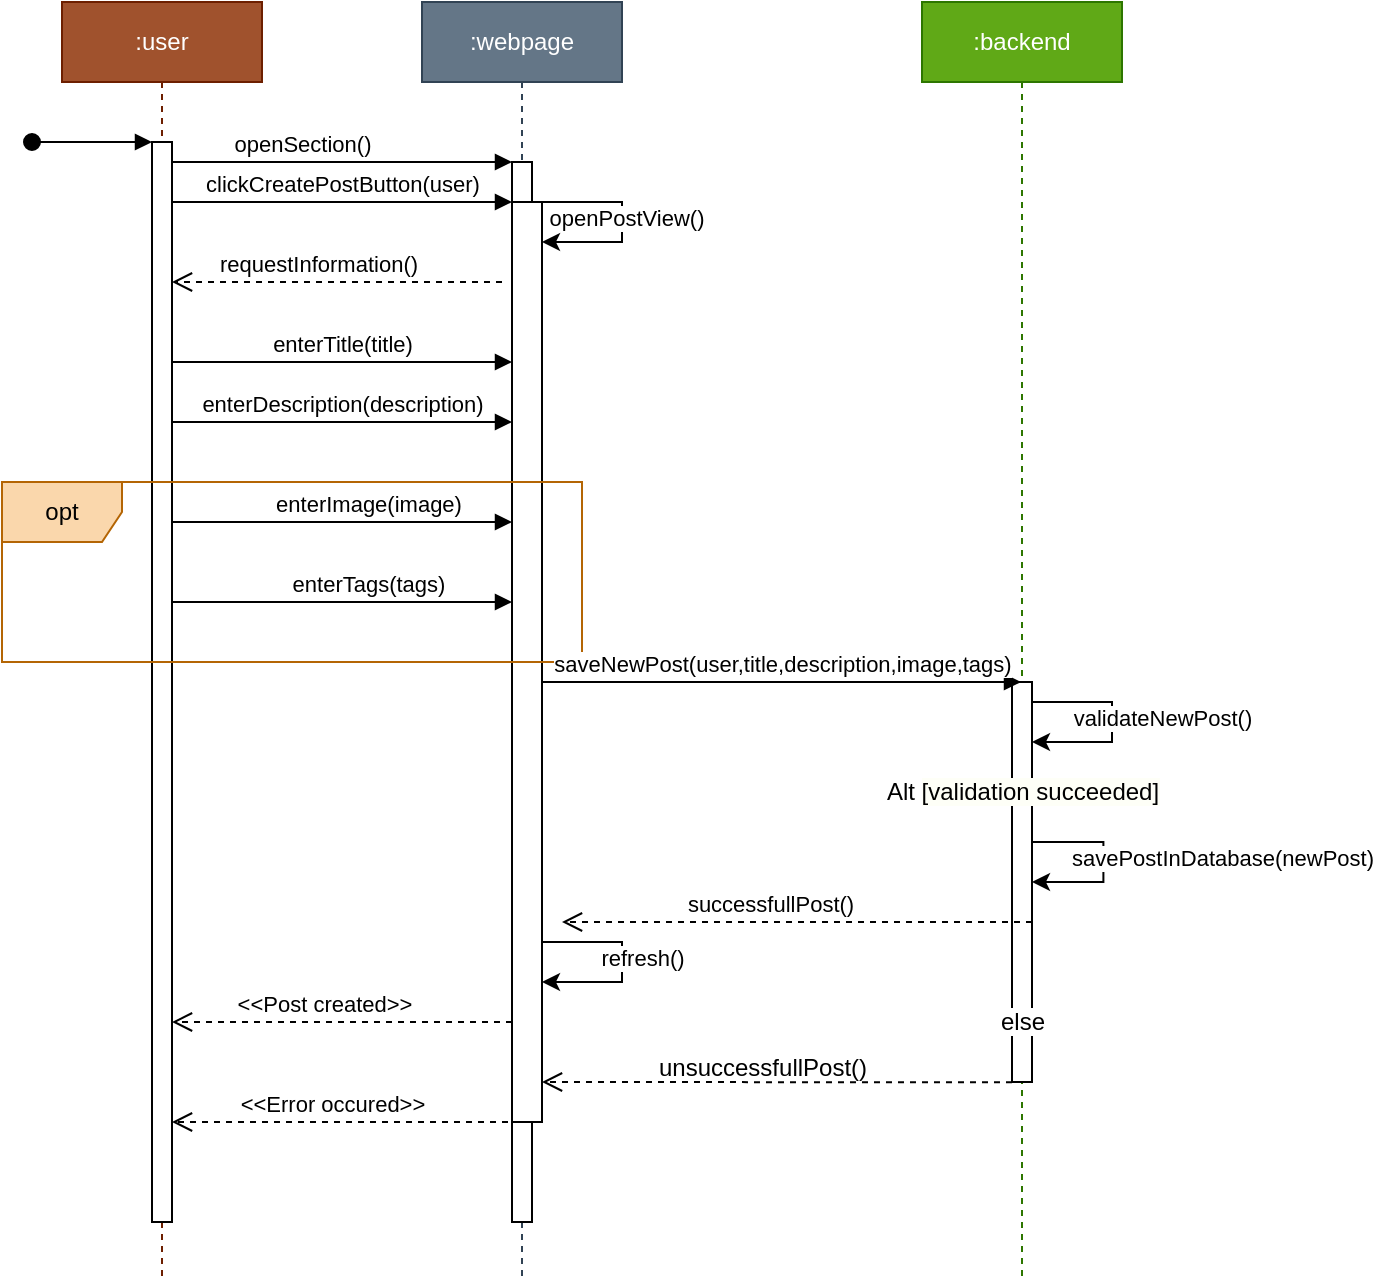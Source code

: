 <mxfile version="22.0.8" type="github">
  <diagram name="Page-1" id="2YBvvXClWsGukQMizWep">
    <mxGraphModel dx="1366" dy="718" grid="1" gridSize="10" guides="1" tooltips="1" connect="1" arrows="1" fold="1" page="1" pageScale="1" pageWidth="850" pageHeight="1100" math="0" shadow="0">
      <root>
        <mxCell id="0" />
        <mxCell id="1" parent="0" />
        <mxCell id="aM9ryv3xv72pqoxQDRHE-1" value=":user" style="shape=umlLifeline;perimeter=lifelinePerimeter;whiteSpace=wrap;html=1;container=0;dropTarget=0;collapsible=0;recursiveResize=0;outlineConnect=0;portConstraint=eastwest;newEdgeStyle={&quot;edgeStyle&quot;:&quot;elbowEdgeStyle&quot;,&quot;elbow&quot;:&quot;vertical&quot;,&quot;curved&quot;:0,&quot;rounded&quot;:0};fillColor=#a0522d;strokeColor=#6D1F00;fontColor=#ffffff;" parent="1" vertex="1">
          <mxGeometry x="40" y="40" width="100" height="640" as="geometry" />
        </mxCell>
        <mxCell id="aM9ryv3xv72pqoxQDRHE-2" value="" style="html=1;points=[];perimeter=orthogonalPerimeter;outlineConnect=0;targetShapes=umlLifeline;portConstraint=eastwest;newEdgeStyle={&quot;edgeStyle&quot;:&quot;elbowEdgeStyle&quot;,&quot;elbow&quot;:&quot;vertical&quot;,&quot;curved&quot;:0,&quot;rounded&quot;:0};" parent="aM9ryv3xv72pqoxQDRHE-1" vertex="1">
          <mxGeometry x="45" y="70" width="10" height="540" as="geometry" />
        </mxCell>
        <mxCell id="aM9ryv3xv72pqoxQDRHE-3" value="" style="html=1;verticalAlign=bottom;startArrow=oval;endArrow=block;startSize=8;edgeStyle=elbowEdgeStyle;elbow=vertical;curved=0;rounded=0;" parent="aM9ryv3xv72pqoxQDRHE-1" target="aM9ryv3xv72pqoxQDRHE-2" edge="1">
          <mxGeometry relative="1" as="geometry">
            <mxPoint x="-15" y="70" as="sourcePoint" />
          </mxGeometry>
        </mxCell>
        <mxCell id="aM9ryv3xv72pqoxQDRHE-5" value=":webpage" style="shape=umlLifeline;perimeter=lifelinePerimeter;whiteSpace=wrap;html=1;container=0;dropTarget=0;collapsible=0;recursiveResize=0;outlineConnect=0;portConstraint=eastwest;newEdgeStyle={&quot;edgeStyle&quot;:&quot;elbowEdgeStyle&quot;,&quot;elbow&quot;:&quot;vertical&quot;,&quot;curved&quot;:0,&quot;rounded&quot;:0};fillColor=#647687;strokeColor=#314354;fontColor=#ffffff;" parent="1" vertex="1">
          <mxGeometry x="220" y="40" width="100" height="640" as="geometry" />
        </mxCell>
        <mxCell id="aM9ryv3xv72pqoxQDRHE-6" value="" style="html=1;points=[];perimeter=orthogonalPerimeter;outlineConnect=0;targetShapes=umlLifeline;portConstraint=eastwest;newEdgeStyle={&quot;edgeStyle&quot;:&quot;elbowEdgeStyle&quot;,&quot;elbow&quot;:&quot;vertical&quot;,&quot;curved&quot;:0,&quot;rounded&quot;:0};" parent="aM9ryv3xv72pqoxQDRHE-5" vertex="1">
          <mxGeometry x="45" y="80" width="10" height="530" as="geometry" />
        </mxCell>
        <mxCell id="ooPW5xSbgog-zFwey2SN-3" value="" style="html=1;points=[];perimeter=orthogonalPerimeter;outlineConnect=0;targetShapes=umlLifeline;portConstraint=eastwest;newEdgeStyle={&quot;edgeStyle&quot;:&quot;elbowEdgeStyle&quot;,&quot;elbow&quot;:&quot;vertical&quot;,&quot;curved&quot;:0,&quot;rounded&quot;:0};" vertex="1" parent="aM9ryv3xv72pqoxQDRHE-5">
          <mxGeometry x="45" y="100" width="15" height="460" as="geometry" />
        </mxCell>
        <mxCell id="ooPW5xSbgog-zFwey2SN-10" value="" style="edgeStyle=none;orthogonalLoop=1;jettySize=auto;html=1;rounded=0;" edge="1" parent="aM9ryv3xv72pqoxQDRHE-5">
          <mxGeometry width="100" relative="1" as="geometry">
            <mxPoint x="60" y="100" as="sourcePoint" />
            <mxPoint x="60" y="120" as="targetPoint" />
            <Array as="points">
              <mxPoint x="100" y="100" />
              <mxPoint x="100" y="120" />
            </Array>
          </mxGeometry>
        </mxCell>
        <mxCell id="ooPW5xSbgog-zFwey2SN-18" value="openPostView()" style="edgeLabel;html=1;align=center;verticalAlign=middle;resizable=0;points=[];" vertex="1" connectable="0" parent="ooPW5xSbgog-zFwey2SN-10">
          <mxGeometry x="-0.047" y="2" relative="1" as="geometry">
            <mxPoint as="offset" />
          </mxGeometry>
        </mxCell>
        <mxCell id="aM9ryv3xv72pqoxQDRHE-7" value="openSection()" style="html=1;verticalAlign=bottom;endArrow=block;edgeStyle=elbowEdgeStyle;elbow=horizontal;curved=0;rounded=0;" parent="1" source="aM9ryv3xv72pqoxQDRHE-2" target="aM9ryv3xv72pqoxQDRHE-6" edge="1">
          <mxGeometry x="-0.235" relative="1" as="geometry">
            <mxPoint x="195" y="130" as="sourcePoint" />
            <Array as="points">
              <mxPoint x="180" y="120" />
            </Array>
            <mxPoint as="offset" />
          </mxGeometry>
        </mxCell>
        <mxCell id="V-er5pfB7dBP98jVSQV--1" value=":backend" style="shape=umlLifeline;perimeter=lifelinePerimeter;whiteSpace=wrap;html=1;container=0;dropTarget=0;collapsible=0;recursiveResize=0;outlineConnect=0;portConstraint=eastwest;newEdgeStyle={&quot;edgeStyle&quot;:&quot;elbowEdgeStyle&quot;,&quot;elbow&quot;:&quot;vertical&quot;,&quot;curved&quot;:0,&quot;rounded&quot;:0};fillColor=#60a917;fontColor=#ffffff;strokeColor=#2D7600;" parent="1" vertex="1">
          <mxGeometry x="470" y="40" width="100" height="640" as="geometry" />
        </mxCell>
        <mxCell id="V-er5pfB7dBP98jVSQV--2" value="" style="html=1;points=[];perimeter=orthogonalPerimeter;outlineConnect=0;targetShapes=umlLifeline;portConstraint=eastwest;newEdgeStyle={&quot;edgeStyle&quot;:&quot;elbowEdgeStyle&quot;,&quot;elbow&quot;:&quot;vertical&quot;,&quot;curved&quot;:0,&quot;rounded&quot;:0};" parent="V-er5pfB7dBP98jVSQV--1" vertex="1">
          <mxGeometry x="45" y="340" width="10" height="200" as="geometry" />
        </mxCell>
        <mxCell id="ooPW5xSbgog-zFwey2SN-28" value="" style="edgeStyle=none;orthogonalLoop=1;jettySize=auto;html=1;rounded=0;" edge="1" parent="V-er5pfB7dBP98jVSQV--1" source="V-er5pfB7dBP98jVSQV--2" target="V-er5pfB7dBP98jVSQV--2">
          <mxGeometry width="100" relative="1" as="geometry">
            <mxPoint x="60" y="420" as="sourcePoint" />
            <mxPoint x="60" y="440" as="targetPoint" />
            <Array as="points">
              <mxPoint x="90.7" y="420" />
              <mxPoint x="90.7" y="440" />
            </Array>
          </mxGeometry>
        </mxCell>
        <mxCell id="ooPW5xSbgog-zFwey2SN-29" value="savePostInDatabase(newPost)" style="edgeLabel;html=1;align=center;verticalAlign=middle;resizable=0;points=[];" vertex="1" connectable="0" parent="ooPW5xSbgog-zFwey2SN-28">
          <mxGeometry x="-0.047" y="2" relative="1" as="geometry">
            <mxPoint x="57" as="offset" />
          </mxGeometry>
        </mxCell>
        <mxCell id="V-er5pfB7dBP98jVSQV--7" value="opt" style="shape=umlFrame;whiteSpace=wrap;html=1;pointerEvents=0;fillColor=#fad7ac;strokeColor=#b46504;" parent="1" vertex="1">
          <mxGeometry x="10" y="280" width="290" height="90" as="geometry" />
        </mxCell>
        <mxCell id="ooPW5xSbgog-zFwey2SN-5" value="clickCreatePostButton(user)" style="html=1;verticalAlign=bottom;endArrow=block;edgeStyle=elbowEdgeStyle;elbow=horizontal;curved=0;rounded=0;" edge="1" parent="1" source="aM9ryv3xv72pqoxQDRHE-2" target="ooPW5xSbgog-zFwey2SN-3">
          <mxGeometry x="-0.003" relative="1" as="geometry">
            <mxPoint x="100" y="140" as="sourcePoint" />
            <Array as="points">
              <mxPoint x="185" y="140" />
            </Array>
            <mxPoint as="offset" />
            <mxPoint x="230" y="140" as="targetPoint" />
          </mxGeometry>
        </mxCell>
        <mxCell id="ooPW5xSbgog-zFwey2SN-6" value="requestInformation()" style="html=1;verticalAlign=bottom;endArrow=open;dashed=1;endSize=8;edgeStyle=elbowEdgeStyle;elbow=vertical;curved=0;rounded=0;" edge="1" parent="1">
          <mxGeometry x="0.114" relative="1" as="geometry">
            <mxPoint x="95" y="180" as="targetPoint" />
            <Array as="points">
              <mxPoint x="190" y="180" />
            </Array>
            <mxPoint x="260" y="180" as="sourcePoint" />
            <mxPoint as="offset" />
          </mxGeometry>
        </mxCell>
        <mxCell id="ooPW5xSbgog-zFwey2SN-7" value="enterTitle(title)" style="html=1;verticalAlign=bottom;endArrow=block;edgeStyle=elbowEdgeStyle;elbow=horizontal;curved=0;rounded=0;" edge="1" parent="1" source="aM9ryv3xv72pqoxQDRHE-2" target="ooPW5xSbgog-zFwey2SN-3">
          <mxGeometry x="-0.003" relative="1" as="geometry">
            <mxPoint x="100" y="220" as="sourcePoint" />
            <Array as="points">
              <mxPoint x="190" y="220" />
            </Array>
            <mxPoint as="offset" />
            <mxPoint x="260" y="220" as="targetPoint" />
          </mxGeometry>
        </mxCell>
        <mxCell id="ooPW5xSbgog-zFwey2SN-8" value="enterDescription(description)" style="html=1;verticalAlign=bottom;endArrow=block;edgeStyle=elbowEdgeStyle;elbow=horizontal;curved=0;rounded=0;" edge="1" parent="1" source="aM9ryv3xv72pqoxQDRHE-2" target="ooPW5xSbgog-zFwey2SN-3">
          <mxGeometry x="-0.003" relative="1" as="geometry">
            <mxPoint x="100" y="250" as="sourcePoint" />
            <Array as="points">
              <mxPoint x="195" y="250" />
            </Array>
            <mxPoint as="offset" />
            <mxPoint x="260" y="250" as="targetPoint" />
          </mxGeometry>
        </mxCell>
        <mxCell id="ooPW5xSbgog-zFwey2SN-9" value="enterImage(image)" style="html=1;verticalAlign=bottom;endArrow=block;edgeStyle=elbowEdgeStyle;elbow=horizontal;curved=0;rounded=0;" edge="1" parent="1" target="ooPW5xSbgog-zFwey2SN-3">
          <mxGeometry x="0.151" relative="1" as="geometry">
            <mxPoint x="95" y="300" as="sourcePoint" />
            <Array as="points">
              <mxPoint x="195" y="300" />
            </Array>
            <mxPoint as="offset" />
            <mxPoint x="250" y="300" as="targetPoint" />
          </mxGeometry>
        </mxCell>
        <mxCell id="ooPW5xSbgog-zFwey2SN-19" value="enterTags(tags)" style="html=1;verticalAlign=bottom;endArrow=block;edgeStyle=elbowEdgeStyle;elbow=horizontal;curved=0;rounded=0;" edge="1" parent="1" source="aM9ryv3xv72pqoxQDRHE-2" target="ooPW5xSbgog-zFwey2SN-3">
          <mxGeometry x="0.151" relative="1" as="geometry">
            <mxPoint x="100" y="340" as="sourcePoint" />
            <Array as="points">
              <mxPoint x="200" y="340" />
            </Array>
            <mxPoint as="offset" />
            <mxPoint x="260" y="340" as="targetPoint" />
          </mxGeometry>
        </mxCell>
        <mxCell id="ooPW5xSbgog-zFwey2SN-20" value="saveNewPost(user,title,description,image,tags)" style="html=1;verticalAlign=bottom;endArrow=block;edgeStyle=elbowEdgeStyle;elbow=horizontal;curved=0;rounded=0;" edge="1" parent="1" target="V-er5pfB7dBP98jVSQV--1">
          <mxGeometry x="0.003" relative="1" as="geometry">
            <mxPoint x="280" y="380" as="sourcePoint" />
            <Array as="points">
              <mxPoint x="375" y="380" />
            </Array>
            <mxPoint as="offset" />
            <mxPoint x="420" y="380" as="targetPoint" />
          </mxGeometry>
        </mxCell>
        <mxCell id="ooPW5xSbgog-zFwey2SN-21" value="" style="edgeStyle=none;orthogonalLoop=1;jettySize=auto;html=1;rounded=0;" edge="1" parent="1">
          <mxGeometry width="100" relative="1" as="geometry">
            <mxPoint x="525" y="390" as="sourcePoint" />
            <mxPoint x="525" y="410" as="targetPoint" />
            <Array as="points">
              <mxPoint x="565" y="390" />
              <mxPoint x="565" y="410" />
            </Array>
          </mxGeometry>
        </mxCell>
        <mxCell id="ooPW5xSbgog-zFwey2SN-22" value="validateNewPost()" style="edgeLabel;html=1;align=center;verticalAlign=middle;resizable=0;points=[];" vertex="1" connectable="0" parent="ooPW5xSbgog-zFwey2SN-21">
          <mxGeometry x="-0.047" y="2" relative="1" as="geometry">
            <mxPoint x="23" as="offset" />
          </mxGeometry>
        </mxCell>
        <mxCell id="ooPW5xSbgog-zFwey2SN-23" value="Alt &lt;span style=&quot;background-color: rgb(254, 255, 247);&quot;&gt;[validation succeeded]&lt;/span&gt;" style="text;html=1;align=center;verticalAlign=middle;resizable=0;points=[];autosize=1;strokeColor=none;fillColor=none;" vertex="1" parent="1">
          <mxGeometry x="440" y="420" width="160" height="30" as="geometry" />
        </mxCell>
        <mxCell id="ooPW5xSbgog-zFwey2SN-30" value="" style="html=1;verticalAlign=bottom;endArrow=open;dashed=1;endSize=8;edgeStyle=elbowEdgeStyle;elbow=vertical;curved=0;rounded=0;" edge="1" parent="1">
          <mxGeometry x="-0.021" relative="1" as="geometry">
            <mxPoint x="280" y="580" as="targetPoint" />
            <Array as="points" />
            <mxPoint x="515" y="580.143" as="sourcePoint" />
            <mxPoint as="offset" />
          </mxGeometry>
        </mxCell>
        <mxCell id="ooPW5xSbgog-zFwey2SN-31" value="" style="edgeStyle=none;orthogonalLoop=1;jettySize=auto;html=1;rounded=0;" edge="1" parent="1">
          <mxGeometry width="100" relative="1" as="geometry">
            <mxPoint x="280" y="510" as="sourcePoint" />
            <mxPoint x="280" y="530" as="targetPoint" />
            <Array as="points">
              <mxPoint x="320" y="510" />
              <mxPoint x="320" y="530" />
            </Array>
          </mxGeometry>
        </mxCell>
        <mxCell id="ooPW5xSbgog-zFwey2SN-32" value="refresh()" style="edgeLabel;html=1;align=center;verticalAlign=middle;resizable=0;points=[];" vertex="1" connectable="0" parent="ooPW5xSbgog-zFwey2SN-31">
          <mxGeometry x="-0.047" y="2" relative="1" as="geometry">
            <mxPoint x="8" as="offset" />
          </mxGeometry>
        </mxCell>
        <mxCell id="ooPW5xSbgog-zFwey2SN-33" value="&amp;lt;&amp;lt;Post created&amp;gt;&amp;gt;" style="html=1;verticalAlign=bottom;endArrow=open;dashed=1;endSize=8;edgeStyle=elbowEdgeStyle;elbow=vertical;curved=0;rounded=0;" edge="1" parent="1" target="aM9ryv3xv72pqoxQDRHE-2">
          <mxGeometry x="0.113" relative="1" as="geometry">
            <mxPoint x="100" y="550" as="targetPoint" />
            <Array as="points" />
            <mxPoint x="265" y="550" as="sourcePoint" />
            <mxPoint as="offset" />
          </mxGeometry>
        </mxCell>
        <mxCell id="ooPW5xSbgog-zFwey2SN-34" value="&lt;span style=&quot;background-color: rgb(255, 255, 255);&quot;&gt;else&lt;/span&gt;" style="text;html=1;align=center;verticalAlign=middle;resizable=0;points=[];autosize=1;strokeColor=none;fillColor=none;" vertex="1" parent="1">
          <mxGeometry x="495" y="535" width="50" height="30" as="geometry" />
        </mxCell>
        <mxCell id="ooPW5xSbgog-zFwey2SN-35" value="successfullPost()" style="html=1;verticalAlign=bottom;endArrow=open;dashed=1;endSize=8;edgeStyle=elbowEdgeStyle;elbow=vertical;curved=0;rounded=0;" edge="1" parent="1">
          <mxGeometry x="0.113" relative="1" as="geometry">
            <mxPoint x="290" y="500" as="targetPoint" />
            <Array as="points" />
            <mxPoint x="525" y="500" as="sourcePoint" />
            <mxPoint as="offset" />
          </mxGeometry>
        </mxCell>
        <mxCell id="ooPW5xSbgog-zFwey2SN-36" value="unsuccessfullPost()" style="text;html=1;align=center;verticalAlign=middle;resizable=0;points=[];autosize=1;strokeColor=none;fillColor=none;" vertex="1" parent="1">
          <mxGeometry x="325" y="558" width="130" height="30" as="geometry" />
        </mxCell>
        <mxCell id="ooPW5xSbgog-zFwey2SN-37" value="&amp;lt;&amp;lt;Error occured&amp;gt;&amp;gt;" style="html=1;verticalAlign=bottom;endArrow=open;dashed=1;endSize=8;edgeStyle=elbowEdgeStyle;elbow=vertical;curved=0;rounded=0;" edge="1" parent="1" target="aM9ryv3xv72pqoxQDRHE-2">
          <mxGeometry x="0.113" relative="1" as="geometry">
            <mxPoint x="105" y="600" as="targetPoint" />
            <Array as="points" />
            <mxPoint x="275" y="600" as="sourcePoint" />
            <mxPoint as="offset" />
          </mxGeometry>
        </mxCell>
      </root>
    </mxGraphModel>
  </diagram>
</mxfile>
